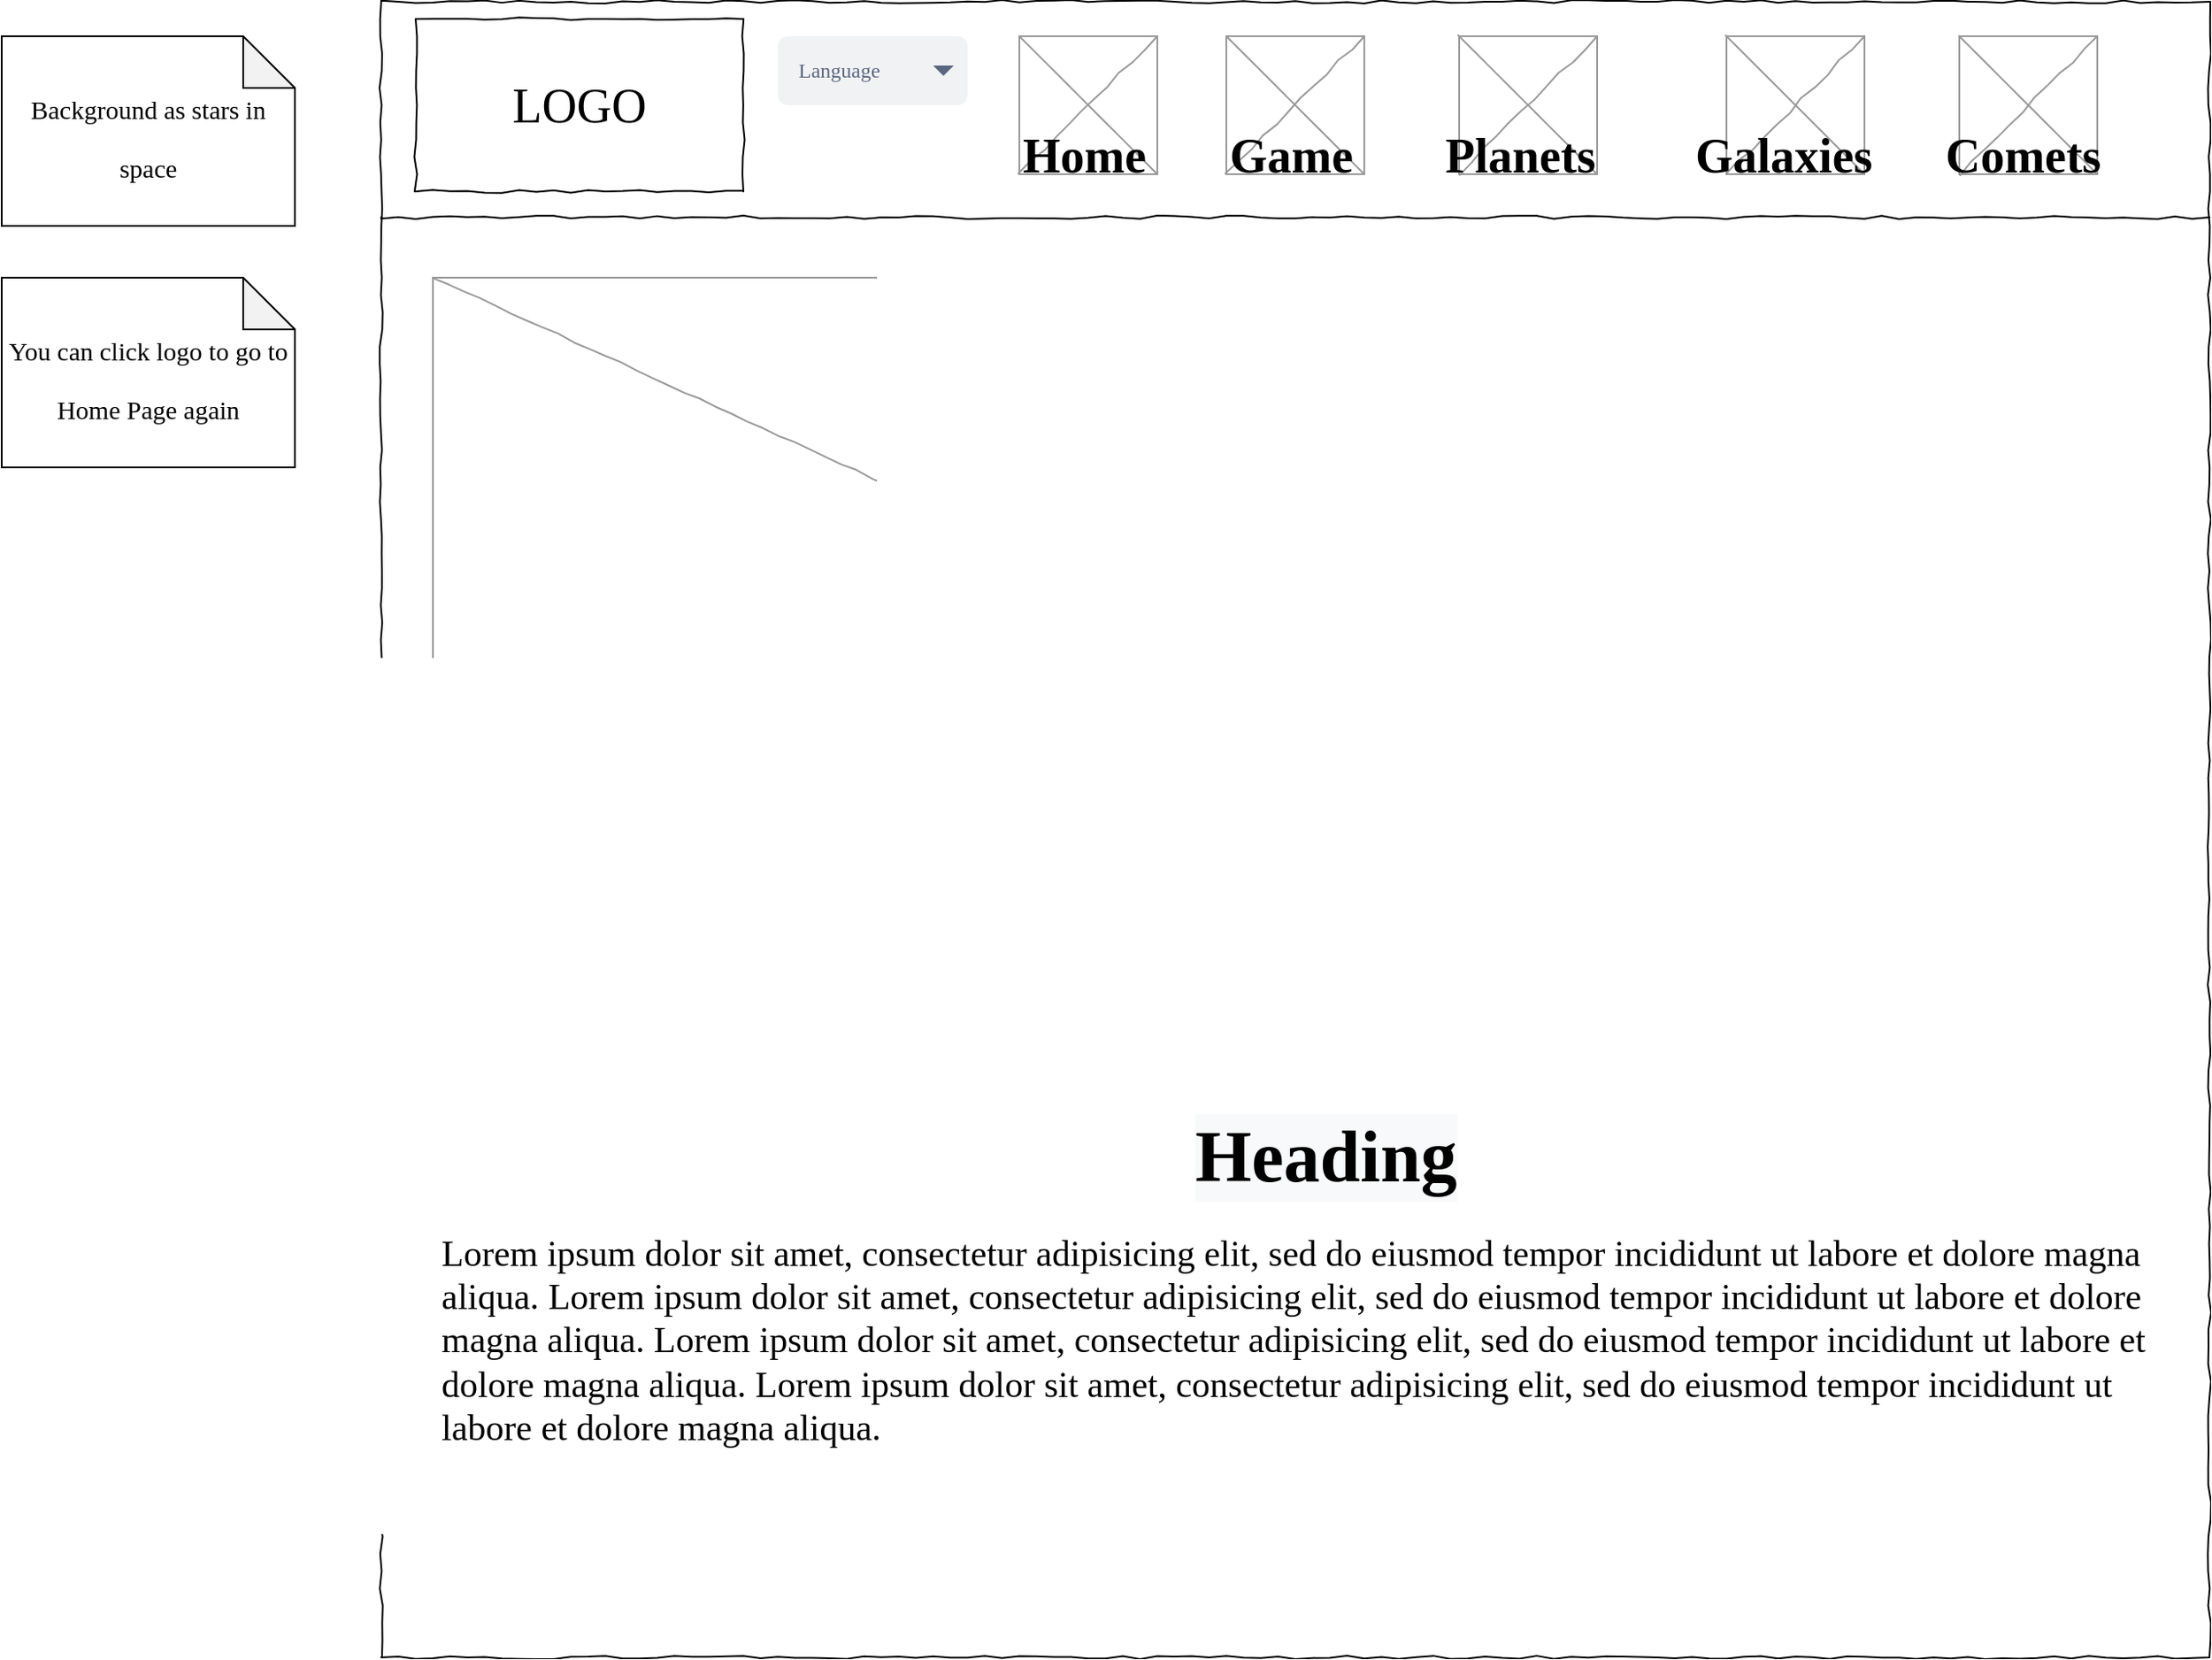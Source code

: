 <mxfile version="20.2.3" type="device" pages="5"><diagram name="Home" id="03018318-947c-dd8e-b7a3-06fadd420f32"><mxGraphModel dx="3470" dy="1442" grid="1" gridSize="10" guides="1" tooltips="1" connect="1" arrows="1" fold="1" page="1" pageScale="1" pageWidth="1100" pageHeight="850" background="none" math="0" shadow="0"><root><mxCell id="0"/><mxCell id="1" parent="0"/><mxCell id="677b7b8949515195-1" value="" style="whiteSpace=wrap;html=1;rounded=0;shadow=0;labelBackgroundColor=none;strokeColor=#000000;strokeWidth=1;fillColor=none;fontFamily=Verdana;fontSize=12;fontColor=#000000;align=center;comic=1;" parent="1" vertex="1"><mxGeometry x="20" y="20" width="1060" height="960" as="geometry"/></mxCell><mxCell id="677b7b8949515195-2" value="LOGO" style="whiteSpace=wrap;html=1;rounded=0;shadow=0;labelBackgroundColor=none;strokeWidth=1;fontFamily=Verdana;fontSize=28;align=center;comic=1;" parent="1" vertex="1"><mxGeometry x="40" y="30" width="190" height="100" as="geometry"/></mxCell><mxCell id="677b7b8949515195-9" value="" style="line;strokeWidth=1;html=1;rounded=0;shadow=0;labelBackgroundColor=none;fillColor=none;fontFamily=Verdana;fontSize=14;fontColor=#000000;align=center;comic=1;" parent="1" vertex="1"><mxGeometry x="20" y="140" width="1060" height="10" as="geometry"/></mxCell><mxCell id="677b7b8949515195-16" value="" style="verticalLabelPosition=bottom;shadow=0;dashed=0;align=center;html=1;verticalAlign=top;strokeWidth=1;shape=mxgraph.mockup.graphics.simpleIcon;strokeColor=#999999;rounded=0;labelBackgroundColor=none;fontFamily=Verdana;fontSize=14;fontColor=#000000;comic=1;" parent="1" vertex="1"><mxGeometry x="50" y="180" width="1010" height="460" as="geometry"/></mxCell><mxCell id="RBW3g9Cg7bnwS_1W2c1Z-4" value="" style="verticalLabelPosition=bottom;shadow=0;dashed=0;align=center;html=1;verticalAlign=top;strokeWidth=1;shape=mxgraph.mockup.graphics.simpleIcon;strokeColor=#999999;rounded=0;labelBackgroundColor=none;fontFamily=Verdana;fontSize=14;fontColor=#000000;comic=1;" vertex="1" parent="1"><mxGeometry x="645" y="40" width="80" height="80" as="geometry"/></mxCell><mxCell id="677b7b8949515195-4" value="Planets" style="text;html=1;points=[];align=left;verticalAlign=top;spacingTop=-4;fontSize=28;fontFamily=Comic Sans MS;fontStyle=1" parent="1" vertex="1"><mxGeometry x="635" y="90" width="90" height="70" as="geometry"/></mxCell><mxCell id="RBW3g9Cg7bnwS_1W2c1Z-5" value="" style="verticalLabelPosition=bottom;shadow=0;dashed=0;align=center;html=1;verticalAlign=top;strokeWidth=1;shape=mxgraph.mockup.graphics.simpleIcon;strokeColor=#999999;rounded=0;labelBackgroundColor=none;fontFamily=Verdana;fontSize=14;fontColor=#000000;comic=1;" vertex="1" parent="1"><mxGeometry x="800" y="40" width="80" height="80" as="geometry"/></mxCell><mxCell id="RBW3g9Cg7bnwS_1W2c1Z-1" value="Galaxies" style="text;html=1;points=[];align=left;verticalAlign=top;spacingTop=-4;fontSize=28;fontFamily=Comic Sans MS;fontStyle=1" vertex="1" parent="1"><mxGeometry x="780" y="90" width="120" height="70" as="geometry"/></mxCell><mxCell id="RBW3g9Cg7bnwS_1W2c1Z-6" value="" style="verticalLabelPosition=bottom;shadow=0;dashed=0;align=center;html=1;verticalAlign=top;strokeWidth=1;shape=mxgraph.mockup.graphics.simpleIcon;strokeColor=#999999;rounded=0;labelBackgroundColor=none;fontFamily=Verdana;fontSize=14;fontColor=#000000;comic=1;" vertex="1" parent="1"><mxGeometry x="935" y="40" width="80" height="80" as="geometry"/></mxCell><mxCell id="RBW3g9Cg7bnwS_1W2c1Z-2" value="Comets" style="text;html=1;points=[];align=left;verticalAlign=top;spacingTop=-4;fontSize=28;fontFamily=Comic Sans MS;fontStyle=1" vertex="1" parent="1"><mxGeometry x="925" y="90" width="105" height="70" as="geometry"/></mxCell><mxCell id="RBW3g9Cg7bnwS_1W2c1Z-7" value="&lt;font style=&quot;font-size: 15px;&quot;&gt;Background as stars in space&lt;/font&gt;" style="shape=note;whiteSpace=wrap;html=1;backgroundOutline=1;darkOpacity=0.05;fontFamily=Comic Sans MS;fontSize=28;" vertex="1" parent="1"><mxGeometry x="-200" y="40" width="170" height="110" as="geometry"/></mxCell><mxCell id="JQMROZgFpP7ZTSCspFBN-1" value="&lt;span style=&quot;font-size: 15px;&quot;&gt;You can click logo to go to Home Page again&lt;/span&gt;" style="shape=note;whiteSpace=wrap;html=1;backgroundOutline=1;darkOpacity=0.05;fontFamily=Comic Sans MS;fontSize=28;" vertex="1" parent="1"><mxGeometry x="-200" y="180" width="170" height="110" as="geometry"/></mxCell><mxCell id="JQMROZgFpP7ZTSCspFBN-3" value="" style="verticalLabelPosition=bottom;shadow=0;dashed=0;align=center;html=1;verticalAlign=top;strokeWidth=1;shape=mxgraph.mockup.graphics.simpleIcon;strokeColor=#999999;rounded=0;labelBackgroundColor=none;fontFamily=Verdana;fontSize=14;fontColor=#000000;comic=1;" vertex="1" parent="1"><mxGeometry x="510" y="40" width="80" height="80" as="geometry"/></mxCell><mxCell id="JQMROZgFpP7ZTSCspFBN-2" value="Game" style="text;html=1;points=[];align=left;verticalAlign=top;spacingTop=-4;fontSize=28;fontFamily=Comic Sans MS;fontStyle=1" vertex="1" parent="1"><mxGeometry x="510" y="90" width="90" height="70" as="geometry"/></mxCell><mxCell id="JQMROZgFpP7ZTSCspFBN-4" value="&lt;h1 style=&quot;font-size: 21px;&quot;&gt;&lt;span style=&quot;font-weight: normal;&quot;&gt;&lt;span style=&quot;background-color: initial;&quot;&gt;Lorem ipsum dolor sit amet, consectetur adipisicing elit, sed do eiusmod tempor incididunt ut labore et dolore magna aliqua.&amp;nbsp;&lt;/span&gt;Lorem ipsum dolor sit amet, consectetur adipisicing elit, sed do eiusmod tempor incididunt ut labore et dolore magna aliqua. Lorem ipsum dolor sit amet, consectetur adipisicing elit, sed do eiusmod tempor incididunt ut labore et dolore magna aliqua. Lorem ipsum dolor sit amet, consectetur adipisicing elit, sed do eiusmod tempor incididunt ut labore et dolore magna aliqua.&lt;/span&gt;&lt;/h1&gt;" style="text;html=1;strokeColor=none;fillColor=none;spacing=5;spacingTop=-20;whiteSpace=wrap;overflow=hidden;rounded=0;fontFamily=Comic Sans MS;fontSize=15;" vertex="1" parent="1"><mxGeometry x="50" y="730" width="1010" height="200" as="geometry"/></mxCell><mxCell id="JQMROZgFpP7ZTSCspFBN-6" value="&lt;h1 style=&quot;color: rgb(0, 0, 0); font-family: &amp;quot;Comic Sans MS&amp;quot;; font-style: normal; font-variant-ligatures: normal; font-variant-caps: normal; letter-spacing: normal; orphans: 2; text-align: left; text-indent: 0px; text-transform: none; widows: 2; word-spacing: 0px; -webkit-text-stroke-width: 0px; background-color: rgb(248, 249, 250); text-decoration-thickness: initial; text-decoration-style: initial; text-decoration-color: initial;&quot;&gt;Heading&lt;/h1&gt;" style="text;whiteSpace=wrap;html=1;fontSize=21;fontFamily=Comic Sans MS;" vertex="1" parent="1"><mxGeometry x="490" y="630" width="190" height="130" as="geometry"/></mxCell><mxCell id="9kkcOGLp-DXq5B5tt4ci-1" value="" style="verticalLabelPosition=bottom;shadow=0;dashed=0;align=center;html=1;verticalAlign=top;strokeWidth=1;shape=mxgraph.mockup.graphics.simpleIcon;strokeColor=#999999;rounded=0;labelBackgroundColor=none;fontFamily=Verdana;fontSize=14;fontColor=#000000;comic=1;" vertex="1" parent="1"><mxGeometry x="390" y="40" width="80" height="80" as="geometry"/></mxCell><mxCell id="9kkcOGLp-DXq5B5tt4ci-2" value="Home" style="text;html=1;points=[];align=left;verticalAlign=top;spacingTop=-4;fontSize=28;fontFamily=Comic Sans MS;fontStyle=1" vertex="1" parent="1"><mxGeometry x="390" y="90" width="90" height="70" as="geometry"/></mxCell><mxCell id="5v_KJr7bxy4dK3sbFTAK-1" value="Language" style="rounded=1;fillColor=#F1F2F4;strokeColor=none;html=1;fontColor=#596780;align=left;fontSize=12;spacingLeft=10;sketch=0;fontFamily=Comic Sans MS;" vertex="1" parent="1"><mxGeometry x="250" y="40" width="110" height="40" as="geometry"/></mxCell><mxCell id="5v_KJr7bxy4dK3sbFTAK-2" value="" style="shape=triangle;direction=south;fillColor=#596780;strokeColor=none;html=1;sketch=0;fontFamily=Comic Sans MS;fontSize=21;" vertex="1" parent="5v_KJr7bxy4dK3sbFTAK-1"><mxGeometry x="1" y="0.5" width="12" height="6" relative="1" as="geometry"><mxPoint x="-20" y="-3" as="offset"/></mxGeometry></mxCell></root></mxGraphModel></diagram><diagram id="8daCuov9pwsjqMD4rEw7" name="Game"><mxGraphModel dx="1673" dy="1018" grid="1" gridSize="10" guides="1" tooltips="1" connect="1" arrows="1" fold="1" page="1" pageScale="1" pageWidth="1100" pageHeight="850" math="0" shadow="0"><root><mxCell id="0"/><mxCell id="1" parent="0"/><mxCell id="iCyr8aV_xWjbHml8ER3_-1" value="" style="whiteSpace=wrap;html=1;rounded=0;shadow=0;labelBackgroundColor=none;strokeColor=#000000;strokeWidth=1;fillColor=none;fontFamily=Verdana;fontSize=12;fontColor=#000000;align=center;comic=1;" vertex="1" parent="1"><mxGeometry x="20" y="20" width="1060" height="810" as="geometry"/></mxCell><mxCell id="iCyr8aV_xWjbHml8ER3_-2" value="LOGO" style="whiteSpace=wrap;html=1;rounded=0;shadow=0;labelBackgroundColor=none;strokeWidth=1;fontFamily=Verdana;fontSize=28;align=center;comic=1;" vertex="1" parent="1"><mxGeometry x="40" y="30" width="110" height="100" as="geometry"/></mxCell><mxCell id="iCyr8aV_xWjbHml8ER3_-3" value="" style="line;strokeWidth=1;html=1;rounded=0;shadow=0;labelBackgroundColor=none;fillColor=none;fontFamily=Verdana;fontSize=14;fontColor=#000000;align=center;comic=1;" vertex="1" parent="1"><mxGeometry x="20" y="140" width="1060" height="10" as="geometry"/></mxCell><mxCell id="iCyr8aV_xWjbHml8ER3_-5" value="" style="verticalLabelPosition=bottom;shadow=0;dashed=0;align=center;html=1;verticalAlign=top;strokeWidth=1;shape=mxgraph.mockup.graphics.simpleIcon;strokeColor=#999999;rounded=0;labelBackgroundColor=none;fontFamily=Verdana;fontSize=14;fontColor=#000000;comic=1;" vertex="1" parent="1"><mxGeometry x="645" y="40" width="80" height="80" as="geometry"/></mxCell><mxCell id="iCyr8aV_xWjbHml8ER3_-6" value="Planets" style="text;html=1;points=[];align=left;verticalAlign=top;spacingTop=-4;fontSize=28;fontFamily=Comic Sans MS;fontStyle=1" vertex="1" parent="1"><mxGeometry x="635" y="90" width="90" height="70" as="geometry"/></mxCell><mxCell id="iCyr8aV_xWjbHml8ER3_-7" value="" style="verticalLabelPosition=bottom;shadow=0;dashed=0;align=center;html=1;verticalAlign=top;strokeWidth=1;shape=mxgraph.mockup.graphics.simpleIcon;strokeColor=#999999;rounded=0;labelBackgroundColor=none;fontFamily=Verdana;fontSize=14;fontColor=#000000;comic=1;" vertex="1" parent="1"><mxGeometry x="800" y="40" width="80" height="80" as="geometry"/></mxCell><mxCell id="iCyr8aV_xWjbHml8ER3_-8" value="Galaxies" style="text;html=1;points=[];align=left;verticalAlign=top;spacingTop=-4;fontSize=28;fontFamily=Comic Sans MS;fontStyle=1" vertex="1" parent="1"><mxGeometry x="780" y="90" width="120" height="70" as="geometry"/></mxCell><mxCell id="iCyr8aV_xWjbHml8ER3_-9" value="" style="verticalLabelPosition=bottom;shadow=0;dashed=0;align=center;html=1;verticalAlign=top;strokeWidth=1;shape=mxgraph.mockup.graphics.simpleIcon;strokeColor=#999999;rounded=0;labelBackgroundColor=none;fontFamily=Verdana;fontSize=14;fontColor=#000000;comic=1;" vertex="1" parent="1"><mxGeometry x="935" y="40" width="80" height="80" as="geometry"/></mxCell><mxCell id="iCyr8aV_xWjbHml8ER3_-10" value="Comets" style="text;html=1;points=[];align=left;verticalAlign=top;spacingTop=-4;fontSize=28;fontFamily=Comic Sans MS;fontStyle=1" vertex="1" parent="1"><mxGeometry x="925" y="90" width="105" height="70" as="geometry"/></mxCell><mxCell id="iCyr8aV_xWjbHml8ER3_-14" value="" style="verticalLabelPosition=bottom;shadow=0;dashed=0;align=center;html=1;verticalAlign=top;strokeWidth=1;shape=mxgraph.mockup.graphics.simpleIcon;strokeColor=#999999;rounded=0;labelBackgroundColor=none;fontFamily=Verdana;fontSize=14;fontColor=#000000;comic=1;" vertex="1" parent="1"><mxGeometry x="510" y="40" width="80" height="80" as="geometry"/></mxCell><mxCell id="iCyr8aV_xWjbHml8ER3_-15" value="Game" style="text;html=1;points=[];align=left;verticalAlign=top;spacingTop=-4;fontSize=28;fontFamily=Comic Sans MS;fontStyle=1" vertex="1" parent="1"><mxGeometry x="510" y="90" width="90" height="70" as="geometry"/></mxCell><mxCell id="iCyr8aV_xWjbHml8ER3_-16" value="" style="verticalLabelPosition=bottom;shadow=0;dashed=0;align=center;html=1;verticalAlign=top;strokeWidth=1;shape=mxgraph.mockup.graphics.simpleIcon;strokeColor=#999999;rounded=0;labelBackgroundColor=none;fontFamily=Verdana;fontSize=14;fontColor=#000000;comic=1;" vertex="1" parent="1"><mxGeometry x="390" y="40" width="80" height="80" as="geometry"/></mxCell><mxCell id="iCyr8aV_xWjbHml8ER3_-17" value="Home" style="text;html=1;points=[];align=left;verticalAlign=top;spacingTop=-4;fontSize=28;fontFamily=Comic Sans MS;fontStyle=1" vertex="1" parent="1"><mxGeometry x="390" y="90" width="90" height="70" as="geometry"/></mxCell><mxCell id="iCyr8aV_xWjbHml8ER3_-18" value="Start" style="labelPosition=center;verticalLabelPosition=middle;align=center;html=1;shape=mxgraph.basic.button;dx=10;fontFamily=Comic Sans MS;fontSize=21;" vertex="1" parent="1"><mxGeometry x="450" y="670" width="210" height="110" as="geometry"/></mxCell><mxCell id="vLHf3fhRruAxz-YrSLKS-1" value="Language" style="rounded=1;fillColor=#F1F2F4;strokeColor=none;html=1;fontColor=#596780;align=left;fontSize=12;spacingLeft=10;sketch=0;fontFamily=Comic Sans MS;" vertex="1" parent="1"><mxGeometry x="250" y="40" width="110" height="40" as="geometry"/></mxCell><mxCell id="vLHf3fhRruAxz-YrSLKS-2" value="" style="shape=triangle;direction=south;fillColor=#596780;strokeColor=none;html=1;sketch=0;fontFamily=Comic Sans MS;fontSize=21;" vertex="1" parent="vLHf3fhRruAxz-YrSLKS-1"><mxGeometry x="1" y="0.5" width="12" height="6" relative="1" as="geometry"><mxPoint x="-20" y="-3" as="offset"/></mxGeometry></mxCell><mxCell id="_lM77mHNruS3txmjTyhs-2" value="" style="verticalLabelPosition=bottom;shadow=0;dashed=0;align=center;html=1;verticalAlign=top;strokeWidth=1;shape=mxgraph.mockup.graphics.simpleIcon;strokeColor=#999999;rounded=0;labelBackgroundColor=none;fontFamily=Verdana;fontSize=14;fontColor=#000000;comic=1;" vertex="1" parent="1"><mxGeometry x="70" y="190" width="960" height="440" as="geometry"/></mxCell></root></mxGraphModel></diagram><diagram id="1BxT8yttZeE6tIgEFwCl" name="Planets"><mxGraphModel dx="1673" dy="1018" grid="1" gridSize="10" guides="1" tooltips="1" connect="1" arrows="1" fold="1" page="1" pageScale="1" pageWidth="1100" pageHeight="850" math="0" shadow="0"><root><mxCell id="0"/><mxCell id="1" parent="0"/><mxCell id="grxNhyK9PvGmWB0B6mii-11" value="" style="whiteSpace=wrap;html=1;rounded=0;shadow=0;labelBackgroundColor=none;strokeColor=#000000;strokeWidth=1;fillColor=none;fontFamily=Verdana;fontSize=12;fontColor=#000000;align=center;comic=1;" vertex="1" parent="1"><mxGeometry x="20" y="20" width="1060" height="810" as="geometry"/></mxCell><mxCell id="grxNhyK9PvGmWB0B6mii-12" value="LOGO" style="whiteSpace=wrap;html=1;rounded=0;shadow=0;labelBackgroundColor=none;strokeWidth=1;fontFamily=Verdana;fontSize=28;align=center;comic=1;" vertex="1" parent="1"><mxGeometry x="40" y="30" width="190" height="100" as="geometry"/></mxCell><mxCell id="grxNhyK9PvGmWB0B6mii-13" value="" style="line;strokeWidth=1;html=1;rounded=0;shadow=0;labelBackgroundColor=none;fillColor=none;fontFamily=Verdana;fontSize=14;fontColor=#000000;align=center;comic=1;" vertex="1" parent="1"><mxGeometry x="20" y="140" width="1060" height="10" as="geometry"/></mxCell><mxCell id="grxNhyK9PvGmWB0B6mii-14" value="" style="verticalLabelPosition=bottom;shadow=0;dashed=0;align=center;html=1;verticalAlign=top;strokeWidth=1;shape=mxgraph.mockup.graphics.simpleIcon;strokeColor=#999999;rounded=0;labelBackgroundColor=none;fontFamily=Verdana;fontSize=14;fontColor=#000000;comic=1;" vertex="1" parent="1"><mxGeometry x="530" y="190" width="500" height="400" as="geometry"/></mxCell><mxCell id="grxNhyK9PvGmWB0B6mii-15" value="" style="verticalLabelPosition=bottom;shadow=0;dashed=0;align=center;html=1;verticalAlign=top;strokeWidth=1;shape=mxgraph.mockup.graphics.simpleIcon;strokeColor=#999999;rounded=0;labelBackgroundColor=none;fontFamily=Verdana;fontSize=14;fontColor=#000000;comic=1;" vertex="1" parent="1"><mxGeometry x="645" y="40" width="80" height="80" as="geometry"/></mxCell><mxCell id="grxNhyK9PvGmWB0B6mii-16" value="Planets" style="text;html=1;points=[];align=left;verticalAlign=top;spacingTop=-4;fontSize=28;fontFamily=Comic Sans MS;fontStyle=1" vertex="1" parent="1"><mxGeometry x="635" y="90" width="90" height="70" as="geometry"/></mxCell><mxCell id="grxNhyK9PvGmWB0B6mii-17" value="" style="verticalLabelPosition=bottom;shadow=0;dashed=0;align=center;html=1;verticalAlign=top;strokeWidth=1;shape=mxgraph.mockup.graphics.simpleIcon;strokeColor=#999999;rounded=0;labelBackgroundColor=none;fontFamily=Verdana;fontSize=14;fontColor=#000000;comic=1;" vertex="1" parent="1"><mxGeometry x="800" y="40" width="80" height="80" as="geometry"/></mxCell><mxCell id="grxNhyK9PvGmWB0B6mii-18" value="Galaxies" style="text;html=1;points=[];align=left;verticalAlign=top;spacingTop=-4;fontSize=28;fontFamily=Comic Sans MS;fontStyle=1" vertex="1" parent="1"><mxGeometry x="780" y="90" width="120" height="70" as="geometry"/></mxCell><mxCell id="grxNhyK9PvGmWB0B6mii-19" value="" style="verticalLabelPosition=bottom;shadow=0;dashed=0;align=center;html=1;verticalAlign=top;strokeWidth=1;shape=mxgraph.mockup.graphics.simpleIcon;strokeColor=#999999;rounded=0;labelBackgroundColor=none;fontFamily=Verdana;fontSize=14;fontColor=#000000;comic=1;" vertex="1" parent="1"><mxGeometry x="935" y="40" width="80" height="80" as="geometry"/></mxCell><mxCell id="grxNhyK9PvGmWB0B6mii-20" value="Comets" style="text;html=1;points=[];align=left;verticalAlign=top;spacingTop=-4;fontSize=28;fontFamily=Comic Sans MS;fontStyle=1" vertex="1" parent="1"><mxGeometry x="925" y="90" width="105" height="70" as="geometry"/></mxCell><mxCell id="e1cs7Q07d7ewq1VTDOdf-1" value="&lt;h1 style=&quot;font-size: 21px;&quot;&gt;&lt;span style=&quot;font-weight: normal;&quot;&gt;&lt;span style=&quot;background-color: initial;&quot;&gt;Lorem ipsum dolor sit amet, consectetur adipisicing elit, sed do eiusmod tempor incididunt ut labore et dolore magna aliqua.&amp;nbsp;&lt;/span&gt;Lorem ipsum dolor sit amet, consectetur adipisicing elit, sed do eiusmod tempor incididunt ut labore et dolore magna aliqua. Lorem ipsum dolor sit amet, consectetur adipisicing elit, sed do eiusmod tempor incididunt ut labore et dolore magna aliqua. Lorem ipsum dolor sit amet, consectetur adipisicing elit, sed do eiusmod tempor incididunt ut labore et dolore magna aliqua.&lt;/span&gt;&lt;/h1&gt;" style="text;html=1;strokeColor=none;fillColor=none;spacing=5;spacingTop=-20;whiteSpace=wrap;overflow=hidden;rounded=0;fontFamily=Comic Sans MS;fontSize=15;" vertex="1" parent="1"><mxGeometry x="40" y="180" width="450" height="160" as="geometry"/></mxCell><mxCell id="e1cs7Q07d7ewq1VTDOdf-2" value="Click on picture for more information&amp;nbsp;" style="shape=note;whiteSpace=wrap;html=1;backgroundOutline=1;darkOpacity=0.05;fontFamily=Comic Sans MS;fontSize=21;" vertex="1" parent="1"><mxGeometry x="1120" y="30" width="280" height="160" as="geometry"/></mxCell><mxCell id="e1cs7Q07d7ewq1VTDOdf-3" value="" style="verticalLabelPosition=bottom;shadow=0;dashed=0;align=center;html=1;verticalAlign=top;strokeWidth=1;shape=mxgraph.mockup.graphics.simpleIcon;strokeColor=#999999;rounded=0;labelBackgroundColor=none;fontFamily=Verdana;fontSize=14;fontColor=#000000;comic=1;" vertex="1" parent="1"><mxGeometry x="40" y="390" width="450" height="370" as="geometry"/></mxCell><mxCell id="e1cs7Q07d7ewq1VTDOdf-5" value="&lt;h1 style=&quot;font-size: 21px;&quot;&gt;&lt;span style=&quot;font-weight: normal;&quot;&gt;&lt;span style=&quot;background-color: initial;&quot;&gt;Lorem ipsum dolor sit amet, consectetur adipisicing elit, sed do eiusmod tempor incididunt ut labore et dolore magna aliqua.&amp;nbsp;&lt;/span&gt;Lorem ipsum dolor sit amet, consectetur adipisicing elit, sed do eiusmod tempor incididunt ut labore et dolore magna aliqua. Lorem ipsum dolor sit amet, consectetur adipisicing elit, sed do eiusmod tempor incididunt ut labore et dolore magna aliqua. Lorem ipsum dolor sit amet, consectetur adipisicing elit, sed do eiusmod tempor incididunt ut labore et dolore magna aliqua.&lt;/span&gt;&lt;/h1&gt;" style="text;html=1;strokeColor=none;fillColor=none;spacing=5;spacingTop=-20;whiteSpace=wrap;overflow=hidden;rounded=0;fontFamily=Comic Sans MS;fontSize=15;" vertex="1" parent="1"><mxGeometry x="545" y="620" width="450" height="160" as="geometry"/></mxCell><mxCell id="A5yNrsYizL03Racgls9g-1" value="" style="verticalLabelPosition=bottom;shadow=0;dashed=0;align=center;html=1;verticalAlign=top;strokeWidth=1;shape=mxgraph.mockup.graphics.simpleIcon;strokeColor=#999999;rounded=0;labelBackgroundColor=none;fontFamily=Verdana;fontSize=14;fontColor=#000000;comic=1;" vertex="1" parent="1"><mxGeometry x="510" y="40" width="80" height="80" as="geometry"/></mxCell><mxCell id="A5yNrsYizL03Racgls9g-2" value="Game" style="text;html=1;points=[];align=left;verticalAlign=top;spacingTop=-4;fontSize=28;fontFamily=Comic Sans MS;fontStyle=1" vertex="1" parent="1"><mxGeometry x="510" y="90" width="90" height="70" as="geometry"/></mxCell><mxCell id="Q2SsndcwaZf6D8QpT9aJ-1" value="" style="verticalLabelPosition=bottom;shadow=0;dashed=0;align=center;html=1;verticalAlign=top;strokeWidth=1;shape=mxgraph.mockup.graphics.simpleIcon;strokeColor=#999999;rounded=0;labelBackgroundColor=none;fontFamily=Verdana;fontSize=14;fontColor=#000000;comic=1;" vertex="1" parent="1"><mxGeometry x="390" y="40" width="80" height="80" as="geometry"/></mxCell><mxCell id="Q2SsndcwaZf6D8QpT9aJ-2" value="Home" style="text;html=1;points=[];align=left;verticalAlign=top;spacingTop=-4;fontSize=28;fontFamily=Comic Sans MS;fontStyle=1" vertex="1" parent="1"><mxGeometry x="390" y="90" width="90" height="70" as="geometry"/></mxCell><mxCell id="euJslWZa5lPrXnss7f-n-1" value="Language" style="rounded=1;fillColor=#F1F2F4;strokeColor=none;html=1;fontColor=#596780;align=left;fontSize=12;spacingLeft=10;sketch=0;fontFamily=Comic Sans MS;" vertex="1" parent="1"><mxGeometry x="250" y="40" width="110" height="40" as="geometry"/></mxCell><mxCell id="euJslWZa5lPrXnss7f-n-2" value="" style="shape=triangle;direction=south;fillColor=#596780;strokeColor=none;html=1;sketch=0;fontFamily=Comic Sans MS;fontSize=21;" vertex="1" parent="euJslWZa5lPrXnss7f-n-1"><mxGeometry x="1" y="0.5" width="12" height="6" relative="1" as="geometry"><mxPoint x="-20" y="-3" as="offset"/></mxGeometry></mxCell></root></mxGraphModel></diagram><diagram id="ydBW_itDPyqNnsXxwIbU" name="Galaxies"><mxGraphModel dx="1422" dy="865" grid="1" gridSize="10" guides="1" tooltips="1" connect="1" arrows="1" fold="1" page="1" pageScale="1" pageWidth="1100" pageHeight="850" math="0" shadow="0"><root><mxCell id="0"/><mxCell id="1" parent="0"/><mxCell id="LSL_c54mrGLIzmWe1soZ-1" value="" style="whiteSpace=wrap;html=1;rounded=0;shadow=0;labelBackgroundColor=none;strokeColor=#000000;strokeWidth=1;fillColor=none;fontFamily=Verdana;fontSize=12;fontColor=#000000;align=center;comic=1;" vertex="1" parent="1"><mxGeometry x="20" y="20" width="1060" height="810" as="geometry"/></mxCell><mxCell id="LSL_c54mrGLIzmWe1soZ-2" value="LOGO" style="whiteSpace=wrap;html=1;rounded=0;shadow=0;labelBackgroundColor=none;strokeWidth=1;fontFamily=Verdana;fontSize=28;align=center;comic=1;" vertex="1" parent="1"><mxGeometry x="40" y="30" width="190" height="100" as="geometry"/></mxCell><mxCell id="LSL_c54mrGLIzmWe1soZ-3" value="" style="line;strokeWidth=1;html=1;rounded=0;shadow=0;labelBackgroundColor=none;fillColor=none;fontFamily=Verdana;fontSize=14;fontColor=#000000;align=center;comic=1;" vertex="1" parent="1"><mxGeometry x="20" y="140" width="1060" height="10" as="geometry"/></mxCell><mxCell id="LSL_c54mrGLIzmWe1soZ-4" value="" style="verticalLabelPosition=bottom;shadow=0;dashed=0;align=center;html=1;verticalAlign=top;strokeWidth=1;shape=mxgraph.mockup.graphics.simpleIcon;strokeColor=#999999;rounded=0;labelBackgroundColor=none;fontFamily=Verdana;fontSize=14;fontColor=#000000;comic=1;" vertex="1" parent="1"><mxGeometry x="50" y="220" width="980" height="450" as="geometry"/></mxCell><mxCell id="LSL_c54mrGLIzmWe1soZ-5" value="" style="verticalLabelPosition=bottom;shadow=0;dashed=0;align=center;html=1;verticalAlign=top;strokeWidth=1;shape=mxgraph.mockup.graphics.simpleIcon;strokeColor=#999999;rounded=0;labelBackgroundColor=none;fontFamily=Verdana;fontSize=14;fontColor=#000000;comic=1;" vertex="1" parent="1"><mxGeometry x="645" y="40" width="80" height="80" as="geometry"/></mxCell><mxCell id="LSL_c54mrGLIzmWe1soZ-6" value="Planets" style="text;html=1;points=[];align=left;verticalAlign=top;spacingTop=-4;fontSize=28;fontFamily=Comic Sans MS;fontStyle=1" vertex="1" parent="1"><mxGeometry x="635" y="90" width="90" height="70" as="geometry"/></mxCell><mxCell id="LSL_c54mrGLIzmWe1soZ-7" value="" style="verticalLabelPosition=bottom;shadow=0;dashed=0;align=center;html=1;verticalAlign=top;strokeWidth=1;shape=mxgraph.mockup.graphics.simpleIcon;strokeColor=#999999;rounded=0;labelBackgroundColor=none;fontFamily=Verdana;fontSize=14;fontColor=#000000;comic=1;" vertex="1" parent="1"><mxGeometry x="800" y="40" width="80" height="80" as="geometry"/></mxCell><mxCell id="LSL_c54mrGLIzmWe1soZ-8" value="Galaxies" style="text;html=1;points=[];align=left;verticalAlign=top;spacingTop=-4;fontSize=28;fontFamily=Comic Sans MS;fontStyle=1" vertex="1" parent="1"><mxGeometry x="780" y="90" width="120" height="70" as="geometry"/></mxCell><mxCell id="LSL_c54mrGLIzmWe1soZ-9" value="" style="verticalLabelPosition=bottom;shadow=0;dashed=0;align=center;html=1;verticalAlign=top;strokeWidth=1;shape=mxgraph.mockup.graphics.simpleIcon;strokeColor=#999999;rounded=0;labelBackgroundColor=none;fontFamily=Verdana;fontSize=14;fontColor=#000000;comic=1;" vertex="1" parent="1"><mxGeometry x="935" y="40" width="80" height="80" as="geometry"/></mxCell><mxCell id="LSL_c54mrGLIzmWe1soZ-10" value="Comets" style="text;html=1;points=[];align=left;verticalAlign=top;spacingTop=-4;fontSize=28;fontFamily=Comic Sans MS;fontStyle=1" vertex="1" parent="1"><mxGeometry x="925" y="90" width="105" height="70" as="geometry"/></mxCell><mxCell id="LSL_c54mrGLIzmWe1soZ-14" value="Titel" style="text;html=1;points=[];align=left;verticalAlign=top;spacingTop=-4;fontSize=28;fontFamily=Comic Sans MS;fontStyle=1" vertex="1" parent="1"><mxGeometry x="495" y="170" width="90" height="70" as="geometry"/></mxCell><mxCell id="2aYI32Kmon3ILdJc5InI-1" value="" style="verticalLabelPosition=bottom;shadow=0;dashed=0;align=center;html=1;verticalAlign=top;strokeWidth=1;shape=mxgraph.mockup.graphics.simpleIcon;strokeColor=#999999;rounded=0;labelBackgroundColor=none;fontFamily=Verdana;fontSize=14;fontColor=#000000;comic=1;" vertex="1" parent="1"><mxGeometry x="510" y="40" width="80" height="80" as="geometry"/></mxCell><mxCell id="2aYI32Kmon3ILdJc5InI-2" value="Game" style="text;html=1;points=[];align=left;verticalAlign=top;spacingTop=-4;fontSize=28;fontFamily=Comic Sans MS;fontStyle=1" vertex="1" parent="1"><mxGeometry x="510" y="90" width="90" height="70" as="geometry"/></mxCell><mxCell id="Mw7dEGEAKh3C_Efrxbkt-1" value="" style="verticalLabelPosition=bottom;shadow=0;dashed=0;align=center;html=1;verticalAlign=top;strokeWidth=1;shape=mxgraph.mockup.graphics.simpleIcon;strokeColor=#999999;rounded=0;labelBackgroundColor=none;fontFamily=Verdana;fontSize=14;fontColor=#000000;comic=1;" vertex="1" parent="1"><mxGeometry x="390" y="40" width="80" height="80" as="geometry"/></mxCell><mxCell id="Mw7dEGEAKh3C_Efrxbkt-2" value="Home" style="text;html=1;points=[];align=left;verticalAlign=top;spacingTop=-4;fontSize=28;fontFamily=Comic Sans MS;fontStyle=1" vertex="1" parent="1"><mxGeometry x="390" y="90" width="90" height="70" as="geometry"/></mxCell><mxCell id="eLQco6K9co5AddEnDlCh-1" value="Language" style="rounded=1;fillColor=#F1F2F4;strokeColor=none;html=1;fontColor=#596780;align=left;fontSize=12;spacingLeft=10;sketch=0;fontFamily=Comic Sans MS;" vertex="1" parent="1"><mxGeometry x="250" y="40" width="110" height="40" as="geometry"/></mxCell><mxCell id="eLQco6K9co5AddEnDlCh-2" value="" style="shape=triangle;direction=south;fillColor=#596780;strokeColor=none;html=1;sketch=0;fontFamily=Comic Sans MS;fontSize=21;" vertex="1" parent="eLQco6K9co5AddEnDlCh-1"><mxGeometry x="1" y="0.5" width="12" height="6" relative="1" as="geometry"><mxPoint x="-20" y="-3" as="offset"/></mxGeometry></mxCell></root></mxGraphModel></diagram><diagram id="OHzCnHUsm2PhU4dbX-ag" name="Comets"><mxGraphModel dx="1422" dy="865" grid="1" gridSize="10" guides="1" tooltips="1" connect="1" arrows="1" fold="1" page="1" pageScale="1" pageWidth="1100" pageHeight="850" math="0" shadow="0"><root><mxCell id="0"/><mxCell id="1" parent="0"/><mxCell id="ANKDlJ6MKc-mAchfvU4U-1" value="" style="whiteSpace=wrap;html=1;rounded=0;shadow=0;labelBackgroundColor=none;strokeColor=#000000;strokeWidth=1;fillColor=none;fontFamily=Verdana;fontSize=12;fontColor=#000000;align=center;comic=1;" vertex="1" parent="1"><mxGeometry x="20" y="20" width="1060" height="810" as="geometry"/></mxCell><mxCell id="ANKDlJ6MKc-mAchfvU4U-2" value="LOGO" style="whiteSpace=wrap;html=1;rounded=0;shadow=0;labelBackgroundColor=none;strokeWidth=1;fontFamily=Verdana;fontSize=28;align=center;comic=1;" vertex="1" parent="1"><mxGeometry x="40" y="30" width="190" height="100" as="geometry"/></mxCell><mxCell id="ANKDlJ6MKc-mAchfvU4U-3" value="" style="line;strokeWidth=1;html=1;rounded=0;shadow=0;labelBackgroundColor=none;fillColor=none;fontFamily=Verdana;fontSize=14;fontColor=#000000;align=center;comic=1;" vertex="1" parent="1"><mxGeometry x="20" y="140" width="1060" height="10" as="geometry"/></mxCell><mxCell id="ANKDlJ6MKc-mAchfvU4U-4" value="" style="verticalLabelPosition=bottom;shadow=0;dashed=0;align=center;html=1;verticalAlign=top;strokeWidth=1;shape=mxgraph.mockup.graphics.simpleIcon;strokeColor=#999999;rounded=0;labelBackgroundColor=none;fontFamily=Verdana;fontSize=14;fontColor=#000000;comic=1;" vertex="1" parent="1"><mxGeometry x="50" y="220" width="980" height="450" as="geometry"/></mxCell><mxCell id="ANKDlJ6MKc-mAchfvU4U-5" value="" style="verticalLabelPosition=bottom;shadow=0;dashed=0;align=center;html=1;verticalAlign=top;strokeWidth=1;shape=mxgraph.mockup.graphics.simpleIcon;strokeColor=#999999;rounded=0;labelBackgroundColor=none;fontFamily=Verdana;fontSize=14;fontColor=#000000;comic=1;" vertex="1" parent="1"><mxGeometry x="645" y="40" width="80" height="80" as="geometry"/></mxCell><mxCell id="ANKDlJ6MKc-mAchfvU4U-6" value="Planets" style="text;html=1;points=[];align=left;verticalAlign=top;spacingTop=-4;fontSize=28;fontFamily=Comic Sans MS;fontStyle=1" vertex="1" parent="1"><mxGeometry x="635" y="90" width="90" height="70" as="geometry"/></mxCell><mxCell id="ANKDlJ6MKc-mAchfvU4U-7" value="" style="verticalLabelPosition=bottom;shadow=0;dashed=0;align=center;html=1;verticalAlign=top;strokeWidth=1;shape=mxgraph.mockup.graphics.simpleIcon;strokeColor=#999999;rounded=0;labelBackgroundColor=none;fontFamily=Verdana;fontSize=14;fontColor=#000000;comic=1;" vertex="1" parent="1"><mxGeometry x="800" y="40" width="80" height="80" as="geometry"/></mxCell><mxCell id="ANKDlJ6MKc-mAchfvU4U-8" value="Galaxies" style="text;html=1;points=[];align=left;verticalAlign=top;spacingTop=-4;fontSize=28;fontFamily=Comic Sans MS;fontStyle=1" vertex="1" parent="1"><mxGeometry x="780" y="90" width="120" height="70" as="geometry"/></mxCell><mxCell id="ANKDlJ6MKc-mAchfvU4U-9" value="" style="verticalLabelPosition=bottom;shadow=0;dashed=0;align=center;html=1;verticalAlign=top;strokeWidth=1;shape=mxgraph.mockup.graphics.simpleIcon;strokeColor=#999999;rounded=0;labelBackgroundColor=none;fontFamily=Verdana;fontSize=14;fontColor=#000000;comic=1;" vertex="1" parent="1"><mxGeometry x="935" y="40" width="80" height="80" as="geometry"/></mxCell><mxCell id="ANKDlJ6MKc-mAchfvU4U-10" value="Comets" style="text;html=1;points=[];align=left;verticalAlign=top;spacingTop=-4;fontSize=28;fontFamily=Comic Sans MS;fontStyle=1" vertex="1" parent="1"><mxGeometry x="925" y="90" width="105" height="70" as="geometry"/></mxCell><mxCell id="ANKDlJ6MKc-mAchfvU4U-11" value="Titel" style="text;html=1;points=[];align=left;verticalAlign=top;spacingTop=-4;fontSize=28;fontFamily=Comic Sans MS;fontStyle=1" vertex="1" parent="1"><mxGeometry x="495" y="170" width="90" height="70" as="geometry"/></mxCell><mxCell id="v8lleRiJU_z4V1jUIJLn-1" value="" style="verticalLabelPosition=bottom;shadow=0;dashed=0;align=center;html=1;verticalAlign=top;strokeWidth=1;shape=mxgraph.mockup.graphics.simpleIcon;strokeColor=#999999;rounded=0;labelBackgroundColor=none;fontFamily=Verdana;fontSize=14;fontColor=#000000;comic=1;" vertex="1" parent="1"><mxGeometry x="510" y="40" width="80" height="80" as="geometry"/></mxCell><mxCell id="v8lleRiJU_z4V1jUIJLn-2" value="Game" style="text;html=1;points=[];align=left;verticalAlign=top;spacingTop=-4;fontSize=28;fontFamily=Comic Sans MS;fontStyle=1" vertex="1" parent="1"><mxGeometry x="510" y="90" width="90" height="70" as="geometry"/></mxCell><mxCell id="9hQNZwGbkN0x0bUmkUti-1" value="" style="verticalLabelPosition=bottom;shadow=0;dashed=0;align=center;html=1;verticalAlign=top;strokeWidth=1;shape=mxgraph.mockup.graphics.simpleIcon;strokeColor=#999999;rounded=0;labelBackgroundColor=none;fontFamily=Verdana;fontSize=14;fontColor=#000000;comic=1;" vertex="1" parent="1"><mxGeometry x="390" y="40" width="80" height="80" as="geometry"/></mxCell><mxCell id="9hQNZwGbkN0x0bUmkUti-2" value="Home" style="text;html=1;points=[];align=left;verticalAlign=top;spacingTop=-4;fontSize=28;fontFamily=Comic Sans MS;fontStyle=1" vertex="1" parent="1"><mxGeometry x="390" y="90" width="90" height="70" as="geometry"/></mxCell><mxCell id="UdD-S87aOnJ3M68zb-P--1" value="Language" style="rounded=1;fillColor=#F1F2F4;strokeColor=none;html=1;fontColor=#596780;align=left;fontSize=12;spacingLeft=10;sketch=0;fontFamily=Comic Sans MS;" vertex="1" parent="1"><mxGeometry x="250" y="40" width="110" height="40" as="geometry"/></mxCell><mxCell id="UdD-S87aOnJ3M68zb-P--2" value="" style="shape=triangle;direction=south;fillColor=#596780;strokeColor=none;html=1;sketch=0;fontFamily=Comic Sans MS;fontSize=21;" vertex="1" parent="UdD-S87aOnJ3M68zb-P--1"><mxGeometry x="1" y="0.5" width="12" height="6" relative="1" as="geometry"><mxPoint x="-20" y="-3" as="offset"/></mxGeometry></mxCell></root></mxGraphModel></diagram></mxfile>